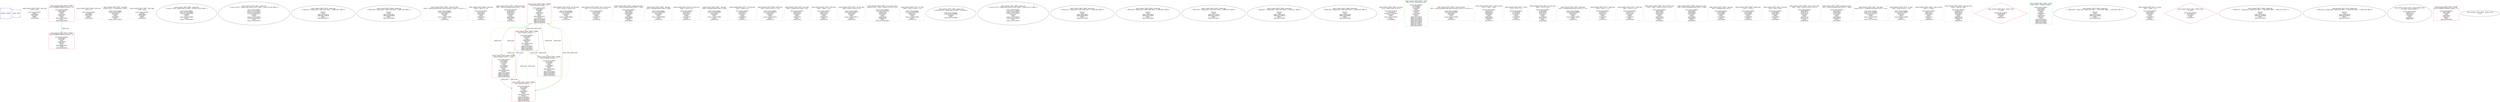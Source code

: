 digraph G {
0[color=blue,shape=Msquare,label="ENTRY - ENTRY"];
1[color=blue,shape=Msquare,label="EXIT - EXIT"];
2[color=burlywood,shape=box,label="make_oriented_28870_29605 - addr_expr\n_8334 = (&(i));\n\nsource code variables:\ni(28861)\n_8334(29604)\nSCALARS:\nDEFS:\n_8334(29604)\n"];
3[color=red,shape=box,label="make_oriented_28870_28926 - STORE\nif(1u) (*((TARGET_INDEX*)(_8334))) = 0u;\n\nsource code variables:\n_8334(29604)\nSCALARS:\nUSES:\n_8334(29604)\nVIRTUAL:\nUSES:\n_MEM_8155(28928)\nDEFS:\n_MEM_8156(28929)\n"];
4[color=burlywood,shape=box,label="make_oriented_28870_29608 - addr_expr\n_8335 = a2;\n\nsource code variables:\na2(28868)\n_8335(29607)\nSCALARS:\nDEFS:\n_8335(29607)\n"];
5[color=burlywood,shape=box,label="make_oriented_28870_28927 - nop_expr\nivtmp_54_8157 = (unsigned int) (_8335);\n\nsource code variables:\nivtmp_54_8157(28931)\n_8335(29607)\nSCALARS:\nUSES:\n_8335(29607)\nDEFS:\nivtmp_54_8157(28931)\n"];
6[color=burlywood,shape=box,label="make_oriented_28870_29697 - addr_expr\n_8360 = (&(j));\n\nsource code variables:\nj(28859)\n_8360(29696)\nSCALARS:\nDEFS:\n_8360(29696)\n"];
7[label="make_oriented_28870_28941 - gimple_phi\n/* ivtmp_47_8160 = gimple_phi(<0u, BB2>, <ivtmp_40_8161, BB8>) */\n\nsource code variables:\nivtmp_40_8161(28996)\nivtmp_47_8160(28998)\nSCALARS:\nUSES:\nivtmp_40_8161(28996)\nDEFS:\nivtmp_47_8160(28998)\n"];
8[label="make_oriented_28870_28942 - gimple_phi\n/* ivtmp_54_8162 = gimple_phi(<ivtmp_54_8157, BB2>, <ivtmp_54_8163, BB8>) */\n\nsource code variables:\nivtmp_54_8157(28931)\nivtmp_54_8162(28971)\nivtmp_54_8163(29005)\nSCALARS:\nUSES:\nivtmp_54_8157(28931)\nivtmp_54_8163(29005)\nDEFS:\nivtmp_54_8162(28971)\n"];
9[label="make_oriented_28870_29878 - gimple_phi\n/* _MEM_8416 = gimple_phi(<_MEM_8415, BB2>, <_MEM_8417, BB8>) */\n\nVIRTUAL:\nUSES:\n_MEM_8415(29876)\n_MEM_8417(29879)\nDEFS:\n_MEM_8416(29877)\n"];
10[label="make_oriented_28870_29884 - gimple_phi\n/* _MEM_8419 = gimple_phi(<_MEM_8418, BB2>, <_MEM_8420, BB8>) */\n\nVIRTUAL:\nUSES:\n_MEM_8418(29882)\n_MEM_8420(29885)\nDEFS:\n_MEM_8419(29883)\n"];
11[color=burlywood,shape=box,label="make_oriented_28870_29826 - extract_bit_expr\n_8394 = (_Bool)(((unsigned long long int)(ivtmp_47_8160) >> 0LLU) & 1);\n\nsource code variables:\nivtmp_47_8160(28998)\n_8394(29825)\nSCALARS:\nUSES:\nivtmp_47_8160(28998)\nDEFS:\n_8394(29825)\n"];
12[color=burlywood,shape=box,label="make_oriented_28870_28944 - cond_expr\n_8165 = _8394 ? 3u : 0u;\n\nsource code variables:\n_8165(29012)\n_8394(29825)\nSCALARS:\nUSES:\n_8394(29825)\nDEFS:\n_8165(29012)\n"];
13[color=burlywood,shape=box,label="make_oriented_28870_29622 - pointer_plus_expr\n_8339 = (char*)(((unsigned char*)_8335) + _8165);\n\nsource code variables:\n_8165(29012)\n_8335(29607)\n_8339(29621)\nSCALARS:\nUSES:\n_8165(29012)\n_8335(29607)\nDEFS:\n_8339(29621)\n"];
14[color=red,shape=box,label="make_oriented_28870_28945 - STORE\nif(1u) (*((char*)(_8339))) = -1;\n\nsource code variables:\n_8339(29621)\nSCALARS:\nUSES:\n_8339(29621)\nVIRTUAL:\nDEFS:\n_MEM_8166(28957)\nOVERS:\n_MEM_8167(28950)\n_MEM_8170(28952)\n_MEM_8168(28956)\n_MEM_8169(28958)\n"];
15[color=burlywood,shape=box,label="make_oriented_28870_29744 - bit_and_expr\n_8373 = ivtmp_47_8160 & (1u);\n\nsource code variables:\nivtmp_47_8160(28998)\n_8373(29743)\nSCALARS:\nUSES:\nivtmp_47_8160(28998)\nDEFS:\n_8373(29743)\n"];
16[color=burlywood,shape=box,label="make_oriented_28870_29629 - bit_ior_concat_expr\n_8341 = 2u | (_8373 & ((1ULL<<1u)-1));\n\nsource code variables:\n_8341(29628)\n_8373(29743)\nSCALARS:\nUSES:\n_8373(29743)\nDEFS:\n_8341(29628)\n"];
17[color=burlywood,shape=box,label="make_oriented_28870_29635 - pointer_plus_expr\n_8343 = (char*)(((unsigned char*)_8335) + _8341);\n\nsource code variables:\n_8335(29607)\n_8341(29628)\n_8343(29634)\nSCALARS:\nUSES:\n_8335(29607)\n_8341(29628)\nDEFS:\n_8343(29634)\n"];
18[color=red,shape=box,label="make_oriented_28870_28946 - STORE\nif(1u) (*((char*)(_8343))) = -1;\n\nsource code variables:\n_8343(29634)\nSCALARS:\nUSES:\n_8343(29634)\nVIRTUAL:\nDEFS:\n_MEM_8169(28958)\nOVERS:\n_MEM_8167(28950)\n_MEM_8170(28952)\n_MEM_8168(28956)\n_MEM_8166(28957)\n"];
19[color=burlywood,shape=box,label="make_oriented_28870_29679 - nop_expr\n_8355 = (unsigned long) (ivtmp_47_8160);\n\nsource code variables:\nivtmp_47_8160(28998)\n_8355(29678)\nSCALARS:\nUSES:\nivtmp_47_8160(28998)\nDEFS:\n_8355(29678)\n"];
20[color=burlywood,shape=box,label="make_oriented_28870_29784 - bit_and_expr\n_8382 = _8355 & (1u);\n\nsource code variables:\n_8355(29678)\n_8382(29783)\nSCALARS:\nUSES:\n_8355(29678)\nDEFS:\n_8382(29783)\n"];
21[color=burlywood,shape=box,label="make_oriented_28870_29657 - nop_expr\n_8348 = (unsigned long) (ivtmp_47_8160);\n\nsource code variables:\nivtmp_47_8160(28998)\n_8348(29656)\nSCALARS:\nUSES:\nivtmp_47_8160(28998)\nDEFS:\n_8348(29656)\n"];
22[color=burlywood,shape=box,label="make_oriented_28870_29772 - bit_and_expr\n_8378 = _8348 & (1u);\n\nsource code variables:\n_8348(29656)\n_8378(29771)\nSCALARS:\nUSES:\n_8348(29656)\nDEFS:\n_8378(29771)\n"];
23[color=burlywood,shape=box,label="make_oriented_28870_29788 - rshift_expr\n_8383 = ivtmp_54_8162 >> (1u);\n\nsource code variables:\nivtmp_54_8162(28971)\n_8383(29787)\nSCALARS:\nUSES:\nivtmp_54_8162(28971)\nDEFS:\n_8383(29787)\n"];
24[color=burlywood,shape=box,label="make_oriented_28870_29791 - plus_expr\n_8384 = (unsigned int)(_8383 + (1u));\n\nsource code variables:\n_8383(29787)\n_8384(29790)\nSCALARS:\nUSES:\n_8383(29787)\nDEFS:\n_8384(29790)\n"];
25[color=burlywood,shape=box,label="make_oriented_28870_29794 - lshift_expr\n_8385 = _8384 << (1u);\n\nsource code variables:\n_8384(29790)\n_8385(29793)\nSCALARS:\nUSES:\n_8384(29790)\nDEFS:\n_8385(29793)\n"];
26[color=burlywood,shape=box,label="make_oriented_28870_29797 - bit_and_expr\n_8386 = ivtmp_54_8162 & (1u);\n\nsource code variables:\nivtmp_54_8162(28971)\n_8386(29796)\nSCALARS:\nUSES:\nivtmp_54_8162(28971)\nDEFS:\n_8386(29796)\n"];
27[color=burlywood,shape=box,label="make_oriented_28870_29006 - bit_ior_concat_expr\nivtmp_54_8163 = _8385 | (_8386 & ((1ULL<<1u)-1));\n\nsource code variables:\nivtmp_54_8163(29005)\n_8385(29793)\n_8386(29796)\nSCALARS:\nUSES:\n_8385(29793)\n_8386(29796)\nDEFS:\nivtmp_54_8163(29005)\n"];
28[color=burlywood,shape=box,label="make_oriented_28870_29714 - ne_expr\n_8366 = ivtmp_47_8160 != (1u);\n\nsource code variables:\nivtmp_47_8160(28998)\n_8366(29713)\nSCALARS:\nUSES:\nivtmp_47_8160(28998)\nDEFS:\n_8366(29713)\n"];
29[label="make_oriented_28870_29000 - gimple_phi\n/* ivtmp_40_8161 = gimple_phi(<0u, BB3>, <1u, BB8>) */\n\nsource code variables:\nivtmp_40_8161(28996)\nSCALARS:\nDEFS:\nivtmp_40_8161(28996)\n"];
30[label="make_oriented_28870_28969 - gimple_phi\n/* ivtmp_43_8172 = gimple_phi(<ivtmp_54_8162, BB3>, <ivtmp_43_8173, BB8>) */\n\nsource code variables:\nivtmp_43_8172(28967)\nivtmp_54_8162(28971)\nivtmp_43_8173(28972)\nSCALARS:\nUSES:\nivtmp_54_8162(28971)\nivtmp_43_8173(28972)\nDEFS:\nivtmp_43_8172(28967)\n"];
31[label="make_oriented_28870_29860 - gimple_phi\n/* _MEM_8407 = gimple_phi(<_MEM_8406, BB3>, <_MEM_8408, BB8>) */\n\nVIRTUAL:\nUSES:\n_MEM_8406(29858)\n_MEM_8408(29861)\nDEFS:\n_MEM_8407(29859)\n"];
32[label="make_oriented_28870_29866 - gimple_phi\n/* _MEM_8410 = gimple_phi(<_MEM_8409, BB3>, <_MEM_8411, BB8>) */\n\nVIRTUAL:\nUSES:\n_MEM_8409(29864)\n_MEM_8411(29867)\nDEFS:\n_MEM_8410(29865)\n"];
33[label="make_oriented_28870_29872 - gimple_phi\n/* _MEM_8413 = gimple_phi(<_MEM_8412, BB3>, <_MEM_8414, BB8>) */\n\nVIRTUAL:\nUSES:\n_MEM_8412(29870)\n_MEM_8414(29873)\nDEFS:\n_MEM_8413(29871)\n"];
34[label="make_oriented_28870_29880 - gimple_phi\n/* _MEM_8417 = gimple_phi(<_MEM_8166, BB3>, <_MEM_8417, BB8>) */\n\nVIRTUAL:\nUSES:\n_MEM_8166(28957)\n_MEM_8417(29879)\nDEFS:\n_MEM_8417(29879)\n"];
35[label="make_oriented_28870_29886 - gimple_phi\n/* _MEM_8420 = gimple_phi(<_MEM_8169, BB3>, <_MEM_8420, BB8>) */\n\nVIRTUAL:\nUSES:\n_MEM_8169(28958)\n_MEM_8420(29885)\nDEFS:\n_MEM_8420(29885)\n"];
36[color=burlywood,shape=box,label="make_oriented_28870_28965 - nop_expr\n_8174 = (void*) (ivtmp_43_8172);\n\nsource code variables:\n_8174(28962)\nivtmp_43_8172(28967)\nSCALARS:\nUSES:\nivtmp_43_8172(28967)\nDEFS:\n_8174(28962)\n"];
37[color=green,shape=box,label="make_oriented_28870_28991 - LOAD\nif(1u) _8175 = (*((char*)(_8174)));\n\nsource code variables:\n_8174(28962)\n_8175(28990)\nSCALARS:\nUSES:\n_8174(28962)\nDEFS:\n_8175(28990)\nVIRTUAL:\nUSES:\n_MEM_8167(28950)\n_MEM_8170(28952)\n_MEM_8168(28956)\n_MEM_8407(29859)\n_MEM_8410(29865)\n_MEM_8413(29871)\n_MEM_8417(29879)\n_MEM_8420(29885)\n"];
38[color=burlywood,shape=box,label="make_oriented_28870_29822 - extract_bit_expr\n_8393 = (_Bool)(((unsigned long long int)(ivtmp_40_8161) >> 0LLU) & 1);\n\nsource code variables:\nivtmp_40_8161(28996)\n_8393(29821)\nSCALARS:\nUSES:\nivtmp_40_8161(28996)\nDEFS:\n_8393(29821)\n"];
39[color=burlywood,shape=box,label="make_oriented_28870_29758 - truth_xor_expr\n_8374 = _8394 ^ _8393;\n\nsource code variables:\n_8374(29757)\n_8393(29821)\n_8394(29825)\nSCALARS:\nUSES:\n_8393(29821)\n_8394(29825)\nDEFS:\n_8374(29757)\n"];
40[color=burlywood,shape=box,label="make_oriented_28870_29023 - lt_expr\n_8179 = _8175 < (-1);\n\nsource code variables:\n_8175(28990)\n_8179(29035)\nSCALARS:\nUSES:\n_8175(28990)\nDEFS:\n_8179(29035)\n"];
41[color=burlywood,shape=box,label="make_oriented_28870_29024 - bit_and_expr\n_8180 = _8179 & _8374;\n\nsource code variables:\n_8179(29035)\n_8180(29038)\n_8374(29757)\nSCALARS:\nUSES:\n_8179(29035)\n_8374(29757)\nDEFS:\n_8180(29038)\n"];
42[color=burlywood,shape=box,label="make_oriented_28870_29676 - lshift_expr\n_8354 = (unsigned long)(ivtmp_40_8161) << (1u);\n\nsource code variables:\nivtmp_40_8161(28996)\n_8354(29675)\nSCALARS:\nUSES:\nivtmp_40_8161(28996)\nDEFS:\n_8354(29675)\n"];
43[color=burlywood,shape=box,label="make_oriented_28870_29776 - rshift_expr\n_8379 = _8354 >> (1u);\n\nsource code variables:\n_8354(29675)\n_8379(29775)\nSCALARS:\nUSES:\n_8354(29675)\nDEFS:\n_8379(29775)\n"];
44[color=burlywood,shape=box,label="make_oriented_28870_29781 - lshift_expr\n_8381 = _8379 << (1u);\n\nsource code variables:\n_8379(29775)\n_8381(29780)\nSCALARS:\nUSES:\n_8379(29775)\nDEFS:\n_8381(29780)\n"];
45[color=burlywood,shape=box,label="make_oriented_28870_29682 - bit_ior_concat_expr\n_8356 = _8381 | (_8382 & ((1ULL<<1u)-1));\n\nsource code variables:\n_8356(29681)\n_8381(29780)\n_8382(29783)\nSCALARS:\nUSES:\n_8381(29780)\n_8382(29783)\nDEFS:\n_8356(29681)\n"];
46[color=burlywood,shape=box,label="make_oriented_28870_29688 - pointer_plus_expr\n_8358 = (char*)(((unsigned char*)_8335) + _8356);\n\nsource code variables:\n_8335(29607)\n_8356(29681)\n_8358(29687)\nSCALARS:\nUSES:\n_8335(29607)\n_8356(29681)\nDEFS:\n_8358(29687)\n"];
47[color=burlywood,shape=box,label="make_oriented_28870_28987 - nop_expr\n_8181 = (unsigned char) (_8175);\n\nsource code variables:\n_8181(28986)\n_8175(28990)\nSCALARS:\nUSES:\n_8175(28990)\nDEFS:\n_8181(28986)\n"];
48[color=burlywood,shape=box,label="make_oriented_28870_28980 - negate_expr\n_8182 =  -(_8181);\n\nsource code variables:\n_8182(28978)\n_8181(28986)\nSCALARS:\nUSES:\n_8181(28986)\nDEFS:\n_8182(28978)\n"];
49[color=burlywood,shape=box,label="make_oriented_28870_28976 - nop_expr\n_8183 = (char) (_8182);\n\nsource code variables:\n_8183(28961)\n_8182(28978)\nSCALARS:\nUSES:\n_8182(28978)\nDEFS:\n_8183(28961)\n"];
50[color=burlywood,shape=box,label="make_oriented_28870_29660 - bit_ior_concat_expr\n_8349 = _8381 | (_8378 & ((1ULL<<1u)-1));\n\nsource code variables:\n_8349(29659)\n_8378(29771)\n_8381(29780)\nSCALARS:\nUSES:\n_8378(29771)\n_8381(29780)\nDEFS:\n_8349(29659)\n"];
51[color=burlywood,shape=box,label="make_oriented_28870_29666 - pointer_plus_expr\n_8351 = (char*)(((unsigned char*)_8335) + _8349);\n\nsource code variables:\n_8335(29607)\n_8349(29659)\n_8351(29665)\nSCALARS:\nUSES:\n_8335(29607)\n_8349(29659)\nDEFS:\n_8351(29665)\n"];
52[color=burlywood,shape=box,label="make_oriented_28870_28973 - plus_expr\nivtmp_43_8173 = (unsigned int)(ivtmp_43_8172 + (1u));\n\nsource code variables:\nivtmp_43_8172(28967)\nivtmp_43_8173(28972)\nSCALARS:\nUSES:\nivtmp_43_8172(28967)\nDEFS:\nivtmp_43_8173(28972)\n"];
53[color=burlywood,shape=box,label="make_oriented_28870_29712 - ne_expr\n_8365 = ivtmp_40_8161 != (1u);\n\nsource code variables:\nivtmp_40_8161(28996)\n_8365(29711)\nSCALARS:\nUSES:\nivtmp_40_8161(28996)\nDEFS:\n_8365(29711)\n"];
54[color=burlywood,shape=box,label="make_oriented_28870_29835 - truth_not_expr\n_8395 =  !(_8365);\n\nsource code variables:\n_8365(29711)\n_8395(29834)\nSCALARS:\nUSES:\n_8365(29711)\nDEFS:\n_8395(29834)\n"];
55[color=burlywood,shape=box,label="make_oriented_28870_29838 - truth_and_expr\n_8396 = _8366 && _8395;\n\nsource code variables:\n_8366(29713)\n_8395(29834)\n_8396(29837)\nSCALARS:\nUSES:\n_8366(29713)\n_8395(29834)\nDEFS:\n_8396(29837)\n"];
56[color=red,shape=diamond,label="make_oriented_28870_29025 - READ_COND\nif (_8180)\n\nsource code variables:\n_8180(29038)\nSCALARS:\nUSES:\n_8180(29038)\n"];
57[color=red,shape=box,label="make_oriented_28870_28959 - STORE\nif(1u) (*((char*)(_8174))) = _8183;\n\nsource code variables:\n_8183(28961)\n_8174(28962)\nSCALARS:\nUSES:\n_8183(28961)\n_8174(28962)\nVIRTUAL:\nDEFS:\n_MEM_8168(28956)\nOVERS:\n_MEM_8167(28950)\n_MEM_8170(28952)\n_MEM_8166(28957)\n_MEM_8169(28958)\n"];
58[color=green,shape=box,label="make_oriented_28870_29041 - LOAD\nif(1u) _8184 = (*((char*)(_8358)));\n\nsource code variables:\n_8184(29043)\n_8358(29687)\nSCALARS:\nUSES:\n_8358(29687)\nDEFS:\n_8184(29043)\nVIRTUAL:\nUSES:\n_MEM_8170(28952)\n_MEM_8410(29865)\n_MEM_8417(29879)\n_MEM_8420(29885)\n"];
59[color=red,shape=box,label="make_oriented_28870_28953 - STORE\nif(1u) (*((char*)(_8351))) = -1;\n\nsource code variables:\n_8351(29665)\nSCALARS:\nUSES:\n_8351(29665)\nVIRTUAL:\nDEFS:\n_MEM_8167(28950)\nOVERS:\n_MEM_8170(28952)\n_MEM_8168(28956)\n_MEM_8166(28957)\n_MEM_8169(28958)\n"];
60[label="make_oriented_28870_29862 - gimple_phi\n/* _MEM_8408 = gimple_phi(<_MEM_8167, BB5>, <_MEM_8407, BB6>, <_MEM_8407, BB7>) */\n\nVIRTUAL:\nUSES:\n_MEM_8167(28950)\n_MEM_8407(29859)\nDEFS:\n_MEM_8408(29861)\n"];
61[color=burlywood,shape=box,label="make_oriented_28870_29673 - ge_expr\n_8353 = _8184 >= (0);\n\nsource code variables:\n_8184(29043)\n_8353(29672)\nSCALARS:\nUSES:\n_8184(29043)\nDEFS:\n_8353(29672)\n"];
62[color=red,shape=diamond,label="make_oriented_28870_29042 - READ_COND\nif (_8353)\n\nsource code variables:\n_8353(29672)\nSCALARS:\nUSES:\n_8353(29672)\n"];
63[color=red,shape=box,label="make_oriented_28870_28993 - STORE\nif(1u) (*((char*)(_8174))) = -1;\n\nsource code variables:\n_8174(28962)\nSCALARS:\nUSES:\n_8174(28962)\nVIRTUAL:\nDEFS:\n_MEM_8170(28952)\nOVERS:\n_MEM_8167(28950)\n_MEM_8168(28956)\n_MEM_8166(28957)\n_MEM_8169(28958)\n"];
64[label="make_oriented_28870_29868 - gimple_phi\n/* _MEM_8411 = gimple_phi(<_MEM_8410, BB5>, <_MEM_8410, BB6>, <_MEM_8170, BB7>) */\n\nVIRTUAL:\nUSES:\n_MEM_8170(28952)\n_MEM_8410(29865)\nDEFS:\n_MEM_8411(29867)\n"];
65[label="make_oriented_28870_29874 - gimple_phi\n/* _MEM_8414 = gimple_phi(<_MEM_8168, BB5>, <_MEM_8413, BB6>, <_MEM_8413, BB7>) */\n\nVIRTUAL:\nUSES:\n_MEM_8168(28956)\n_MEM_8413(29871)\nDEFS:\n_MEM_8414(29873)\n"];
66[label="make_oriented_28870_29832 - MULTI_READ_COND\nif (_8365 /* else if(_8396)*/)\n\nsource code variables:\n_8365(29711)\n_8396(29837)\nSCALARS:\nUSES:\n_8365(29711)\n_8396(29837)\n"];
67[color=red,shape=box,label="make_oriented_28870_29052 - STORE\nif(1u) (*((TARGET_INDEX*)(_8360))) = 2u;\n\nsource code variables:\n_8360(29696)\nSCALARS:\nUSES:\n_8360(29696)\nVIRTUAL:\nDEFS:\n_MEM_8185(29056)\n"];
68[color=red,shape=box,label="make_oriented_28870_29053 - STORE\nif(1u) (*((TARGET_INDEX*)(_8334))) = 2u;\n\nsource code variables:\n_8334(29604)\nSCALARS:\nUSES:\n_8334(29604)\nVIRTUAL:\nDEFS:\n_MEM_8186(29057)\nOVERS:\n_MEM_8156(28929)\n"];
69[label="make_oriented_28870_29054 - gimple_return\nreturn ;\n\n"];
57->59 [color=green4,label="_MEM_8168"];
14->18 [color=green4,label="_MEM_8166"];
18->14 [color=lawngreen,label="_MEM_8166"];
14->57 [color=green4,label="_MEM_8166"];
57->14 [color=lawngreen,label="_MEM_8166"];
18->57 [color=green4,label="_MEM_8169"];
57->18 [color=lawngreen,label="_MEM_8169"];
59->57 [color=lawngreen,label="_MEM_8168"];
14->59 [color=green4,label="_MEM_8166"];
59->14 [color=lawngreen,label="_MEM_8166"];
18->59 [color=green4,label="_MEM_8169"];
59->18 [color=lawngreen,label="_MEM_8169"];
14->63 [color=green4,label="_MEM_8166"];
63->14 [color=lawngreen,label="_MEM_8166"];
18->63 [color=green4,label="_MEM_8169"];
63->18 [color=lawngreen,label="_MEM_8169"];
3->68 [color=green4,label="_MEM_8156"];
}
